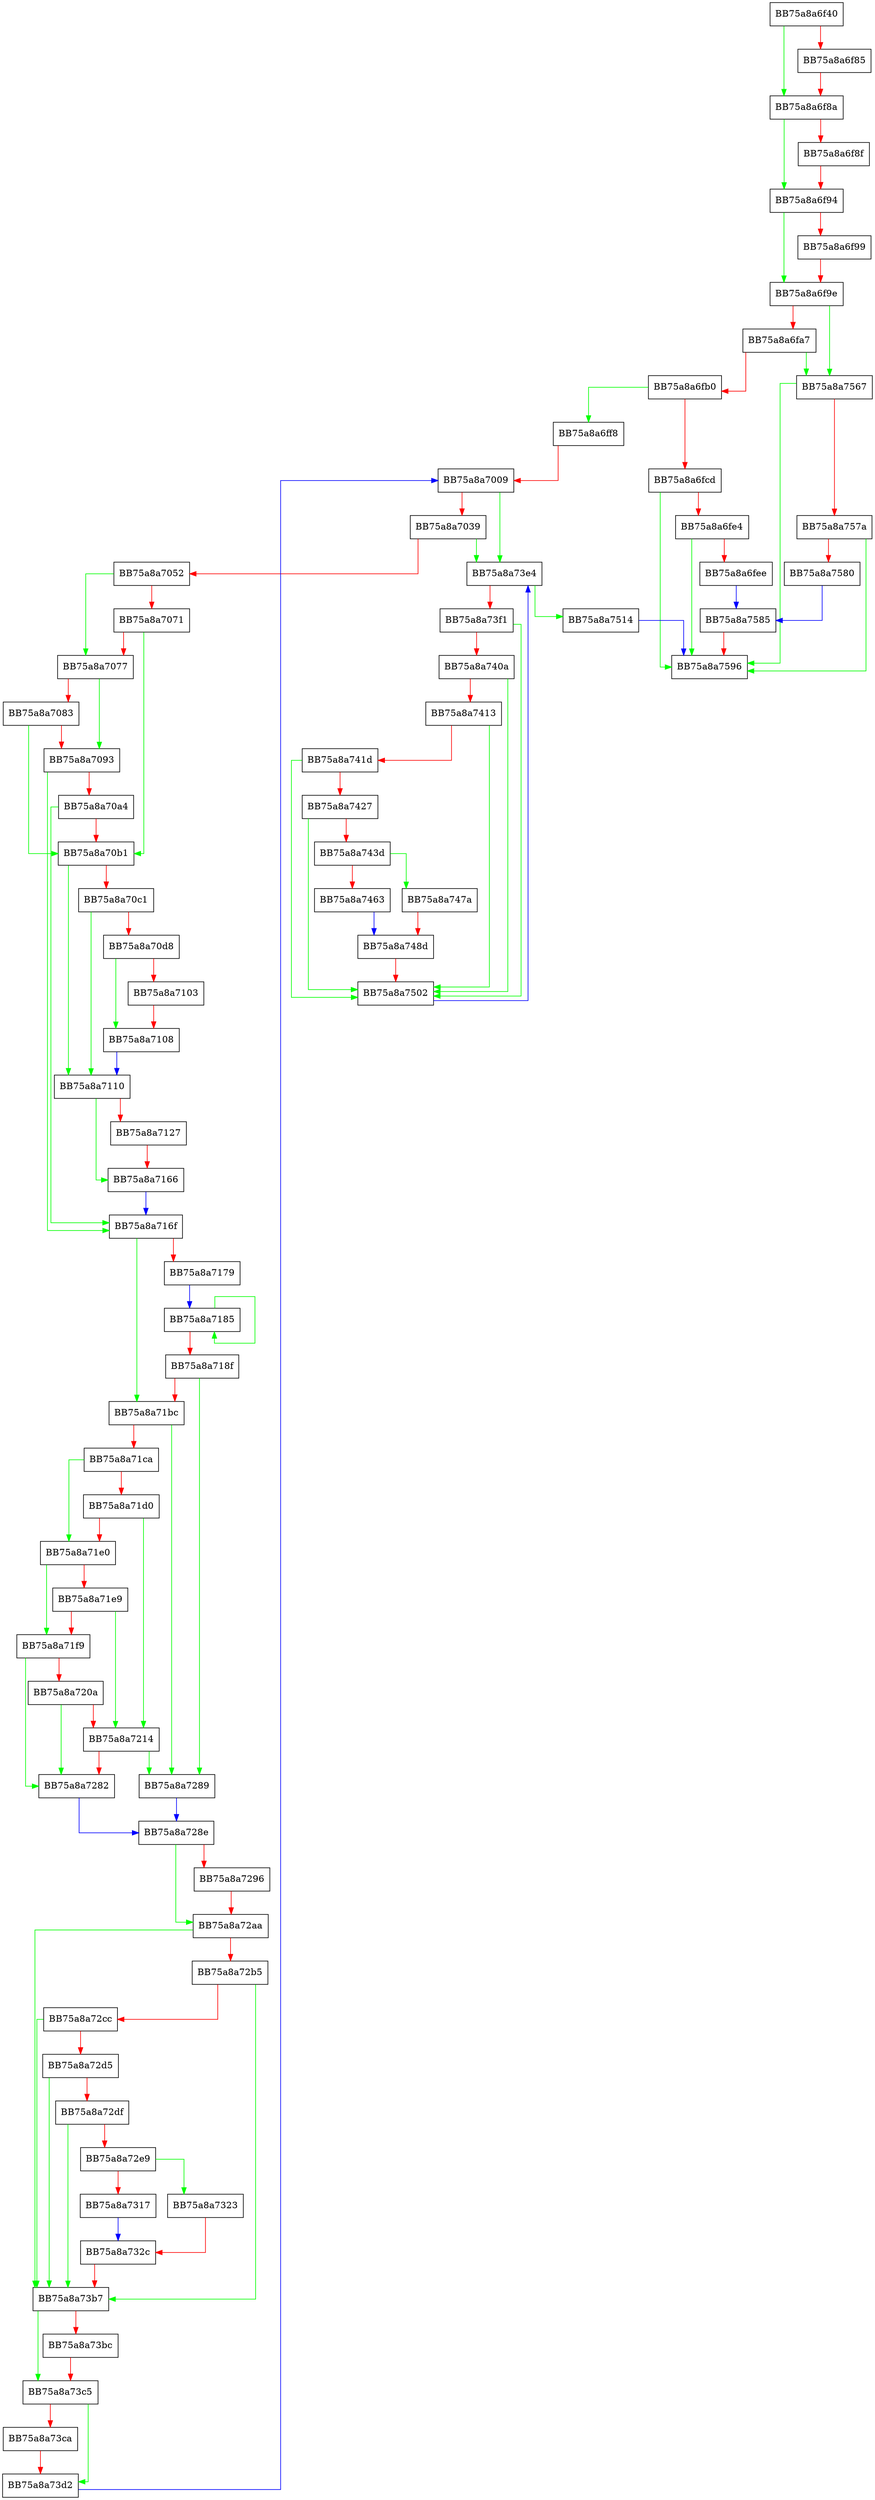 digraph PersistThreatNotFoundData {
  node [shape="box"];
  graph [splines=ortho];
  BB75a8a6f40 -> BB75a8a6f8a [color="green"];
  BB75a8a6f40 -> BB75a8a6f85 [color="red"];
  BB75a8a6f85 -> BB75a8a6f8a [color="red"];
  BB75a8a6f8a -> BB75a8a6f94 [color="green"];
  BB75a8a6f8a -> BB75a8a6f8f [color="red"];
  BB75a8a6f8f -> BB75a8a6f94 [color="red"];
  BB75a8a6f94 -> BB75a8a6f9e [color="green"];
  BB75a8a6f94 -> BB75a8a6f99 [color="red"];
  BB75a8a6f99 -> BB75a8a6f9e [color="red"];
  BB75a8a6f9e -> BB75a8a7567 [color="green"];
  BB75a8a6f9e -> BB75a8a6fa7 [color="red"];
  BB75a8a6fa7 -> BB75a8a7567 [color="green"];
  BB75a8a6fa7 -> BB75a8a6fb0 [color="red"];
  BB75a8a6fb0 -> BB75a8a6ff8 [color="green"];
  BB75a8a6fb0 -> BB75a8a6fcd [color="red"];
  BB75a8a6fcd -> BB75a8a7596 [color="green"];
  BB75a8a6fcd -> BB75a8a6fe4 [color="red"];
  BB75a8a6fe4 -> BB75a8a7596 [color="green"];
  BB75a8a6fe4 -> BB75a8a6fee [color="red"];
  BB75a8a6fee -> BB75a8a7585 [color="blue"];
  BB75a8a6ff8 -> BB75a8a7009 [color="red"];
  BB75a8a7009 -> BB75a8a73e4 [color="green"];
  BB75a8a7009 -> BB75a8a7039 [color="red"];
  BB75a8a7039 -> BB75a8a73e4 [color="green"];
  BB75a8a7039 -> BB75a8a7052 [color="red"];
  BB75a8a7052 -> BB75a8a7077 [color="green"];
  BB75a8a7052 -> BB75a8a7071 [color="red"];
  BB75a8a7071 -> BB75a8a70b1 [color="green"];
  BB75a8a7071 -> BB75a8a7077 [color="red"];
  BB75a8a7077 -> BB75a8a7093 [color="green"];
  BB75a8a7077 -> BB75a8a7083 [color="red"];
  BB75a8a7083 -> BB75a8a70b1 [color="green"];
  BB75a8a7083 -> BB75a8a7093 [color="red"];
  BB75a8a7093 -> BB75a8a716f [color="green"];
  BB75a8a7093 -> BB75a8a70a4 [color="red"];
  BB75a8a70a4 -> BB75a8a716f [color="green"];
  BB75a8a70a4 -> BB75a8a70b1 [color="red"];
  BB75a8a70b1 -> BB75a8a7110 [color="green"];
  BB75a8a70b1 -> BB75a8a70c1 [color="red"];
  BB75a8a70c1 -> BB75a8a7110 [color="green"];
  BB75a8a70c1 -> BB75a8a70d8 [color="red"];
  BB75a8a70d8 -> BB75a8a7108 [color="green"];
  BB75a8a70d8 -> BB75a8a7103 [color="red"];
  BB75a8a7103 -> BB75a8a7108 [color="red"];
  BB75a8a7108 -> BB75a8a7110 [color="blue"];
  BB75a8a7110 -> BB75a8a7166 [color="green"];
  BB75a8a7110 -> BB75a8a7127 [color="red"];
  BB75a8a7127 -> BB75a8a7166 [color="red"];
  BB75a8a7166 -> BB75a8a716f [color="blue"];
  BB75a8a716f -> BB75a8a71bc [color="green"];
  BB75a8a716f -> BB75a8a7179 [color="red"];
  BB75a8a7179 -> BB75a8a7185 [color="blue"];
  BB75a8a7185 -> BB75a8a7185 [color="green"];
  BB75a8a7185 -> BB75a8a718f [color="red"];
  BB75a8a718f -> BB75a8a7289 [color="green"];
  BB75a8a718f -> BB75a8a71bc [color="red"];
  BB75a8a71bc -> BB75a8a7289 [color="green"];
  BB75a8a71bc -> BB75a8a71ca [color="red"];
  BB75a8a71ca -> BB75a8a71e0 [color="green"];
  BB75a8a71ca -> BB75a8a71d0 [color="red"];
  BB75a8a71d0 -> BB75a8a7214 [color="green"];
  BB75a8a71d0 -> BB75a8a71e0 [color="red"];
  BB75a8a71e0 -> BB75a8a71f9 [color="green"];
  BB75a8a71e0 -> BB75a8a71e9 [color="red"];
  BB75a8a71e9 -> BB75a8a7214 [color="green"];
  BB75a8a71e9 -> BB75a8a71f9 [color="red"];
  BB75a8a71f9 -> BB75a8a7282 [color="green"];
  BB75a8a71f9 -> BB75a8a720a [color="red"];
  BB75a8a720a -> BB75a8a7282 [color="green"];
  BB75a8a720a -> BB75a8a7214 [color="red"];
  BB75a8a7214 -> BB75a8a7289 [color="green"];
  BB75a8a7214 -> BB75a8a7282 [color="red"];
  BB75a8a7282 -> BB75a8a728e [color="blue"];
  BB75a8a7289 -> BB75a8a728e [color="blue"];
  BB75a8a728e -> BB75a8a72aa [color="green"];
  BB75a8a728e -> BB75a8a7296 [color="red"];
  BB75a8a7296 -> BB75a8a72aa [color="red"];
  BB75a8a72aa -> BB75a8a73b7 [color="green"];
  BB75a8a72aa -> BB75a8a72b5 [color="red"];
  BB75a8a72b5 -> BB75a8a73b7 [color="green"];
  BB75a8a72b5 -> BB75a8a72cc [color="red"];
  BB75a8a72cc -> BB75a8a73b7 [color="green"];
  BB75a8a72cc -> BB75a8a72d5 [color="red"];
  BB75a8a72d5 -> BB75a8a73b7 [color="green"];
  BB75a8a72d5 -> BB75a8a72df [color="red"];
  BB75a8a72df -> BB75a8a73b7 [color="green"];
  BB75a8a72df -> BB75a8a72e9 [color="red"];
  BB75a8a72e9 -> BB75a8a7323 [color="green"];
  BB75a8a72e9 -> BB75a8a7317 [color="red"];
  BB75a8a7317 -> BB75a8a732c [color="blue"];
  BB75a8a7323 -> BB75a8a732c [color="red"];
  BB75a8a732c -> BB75a8a73b7 [color="red"];
  BB75a8a73b7 -> BB75a8a73c5 [color="green"];
  BB75a8a73b7 -> BB75a8a73bc [color="red"];
  BB75a8a73bc -> BB75a8a73c5 [color="red"];
  BB75a8a73c5 -> BB75a8a73d2 [color="green"];
  BB75a8a73c5 -> BB75a8a73ca [color="red"];
  BB75a8a73ca -> BB75a8a73d2 [color="red"];
  BB75a8a73d2 -> BB75a8a7009 [color="blue"];
  BB75a8a73e4 -> BB75a8a7514 [color="green"];
  BB75a8a73e4 -> BB75a8a73f1 [color="red"];
  BB75a8a73f1 -> BB75a8a7502 [color="green"];
  BB75a8a73f1 -> BB75a8a740a [color="red"];
  BB75a8a740a -> BB75a8a7502 [color="green"];
  BB75a8a740a -> BB75a8a7413 [color="red"];
  BB75a8a7413 -> BB75a8a7502 [color="green"];
  BB75a8a7413 -> BB75a8a741d [color="red"];
  BB75a8a741d -> BB75a8a7502 [color="green"];
  BB75a8a741d -> BB75a8a7427 [color="red"];
  BB75a8a7427 -> BB75a8a7502 [color="green"];
  BB75a8a7427 -> BB75a8a743d [color="red"];
  BB75a8a743d -> BB75a8a747a [color="green"];
  BB75a8a743d -> BB75a8a7463 [color="red"];
  BB75a8a7463 -> BB75a8a748d [color="blue"];
  BB75a8a747a -> BB75a8a748d [color="red"];
  BB75a8a748d -> BB75a8a7502 [color="red"];
  BB75a8a7502 -> BB75a8a73e4 [color="blue"];
  BB75a8a7514 -> BB75a8a7596 [color="blue"];
  BB75a8a7567 -> BB75a8a7596 [color="green"];
  BB75a8a7567 -> BB75a8a757a [color="red"];
  BB75a8a757a -> BB75a8a7596 [color="green"];
  BB75a8a757a -> BB75a8a7580 [color="red"];
  BB75a8a7580 -> BB75a8a7585 [color="blue"];
  BB75a8a7585 -> BB75a8a7596 [color="red"];
}
